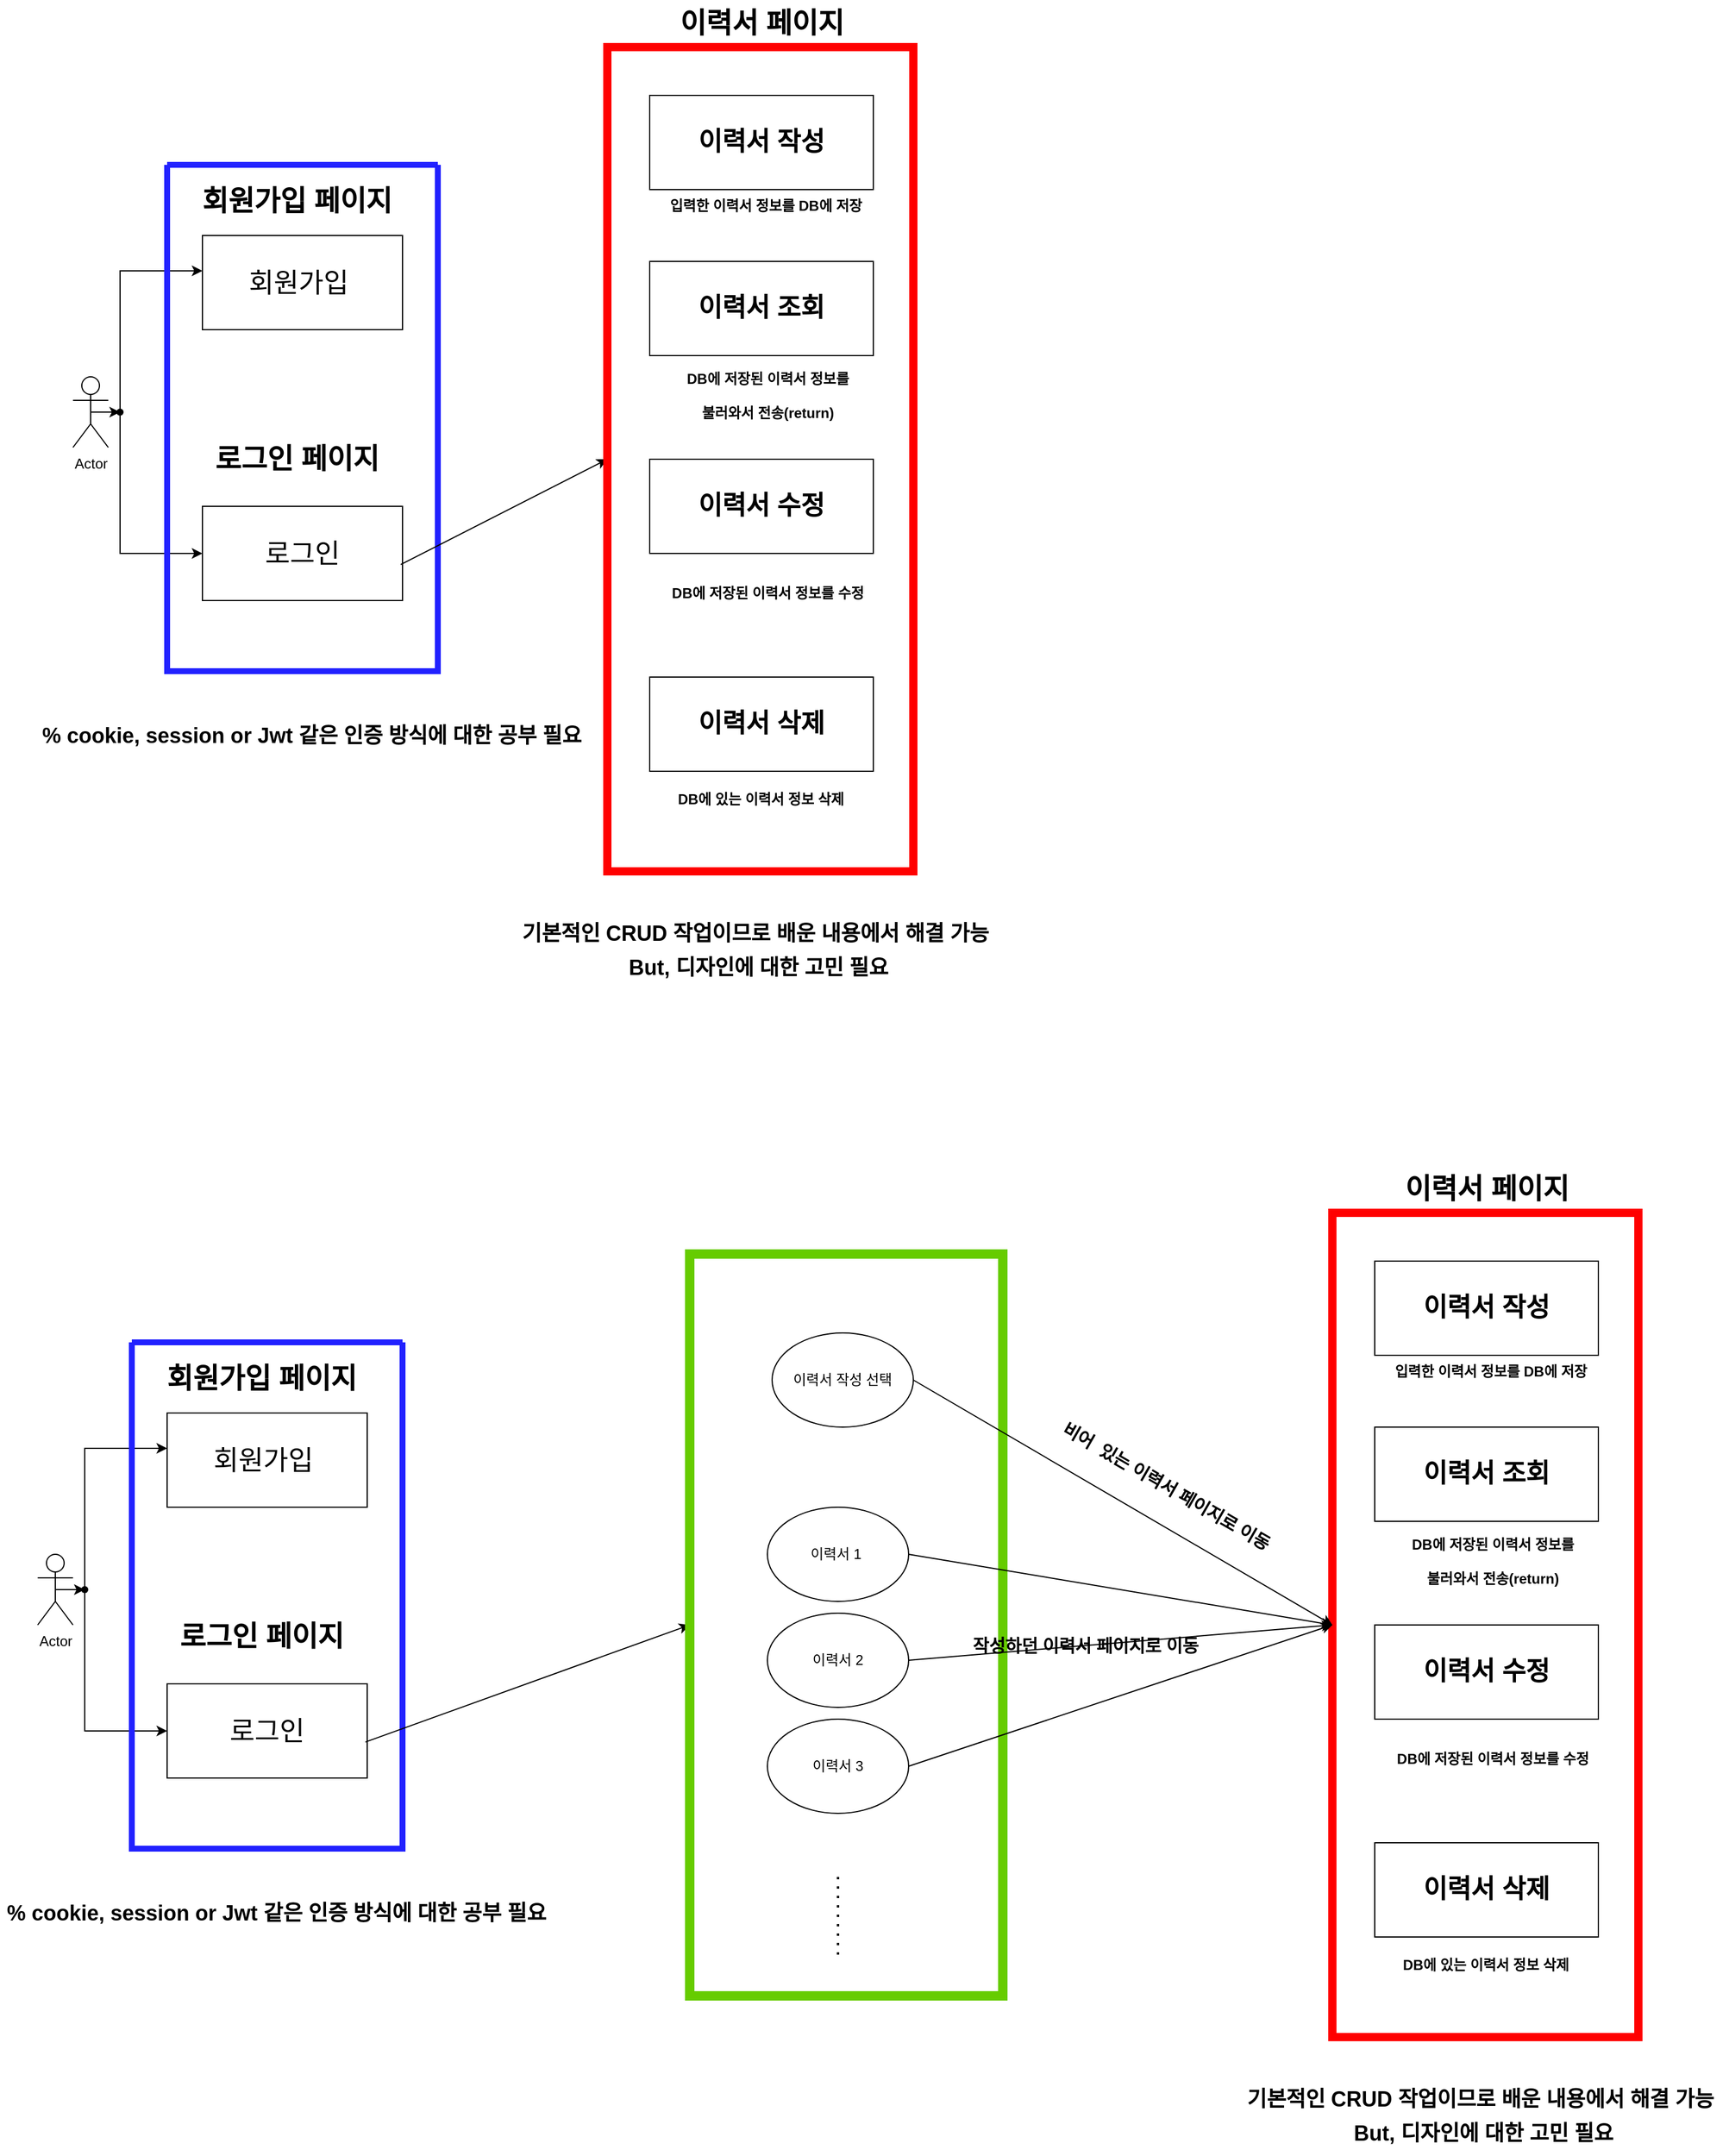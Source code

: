 <mxfile version="21.3.7" type="github">
  <diagram id="C5RBs43oDa-KdzZeNtuy" name="Page-1">
    <mxGraphModel dx="2442" dy="1924" grid="1" gridSize="10" guides="1" tooltips="1" connect="1" arrows="1" fold="1" page="1" pageScale="1" pageWidth="827" pageHeight="1169" math="0" shadow="0">
      <root>
        <mxCell id="WIyWlLk6GJQsqaUBKTNV-0" />
        <mxCell id="WIyWlLk6GJQsqaUBKTNV-1" parent="WIyWlLk6GJQsqaUBKTNV-0" />
        <mxCell id="AIsbPflcywbfL9G8iAHz-38" value="" style="edgeStyle=orthogonalEdgeStyle;rounded=0;orthogonalLoop=1;jettySize=auto;html=1;" edge="1" parent="WIyWlLk6GJQsqaUBKTNV-1">
          <mxGeometry relative="1" as="geometry">
            <mxPoint x="-700" y="-700" as="sourcePoint" />
            <mxPoint x="-630" y="-830" as="targetPoint" />
            <Array as="points">
              <mxPoint x="-700" y="-830" />
            </Array>
          </mxGeometry>
        </mxCell>
        <mxCell id="AIsbPflcywbfL9G8iAHz-39" style="edgeStyle=orthogonalEdgeStyle;rounded=0;orthogonalLoop=1;jettySize=auto;html=1;exitX=0.5;exitY=0.5;exitDx=0;exitDy=0;exitPerimeter=0;entryX=0.38;entryY=0.93;entryDx=0;entryDy=0;entryPerimeter=0;" edge="1" parent="WIyWlLk6GJQsqaUBKTNV-1" source="AIsbPflcywbfL9G8iAHz-40" target="AIsbPflcywbfL9G8iAHz-45">
          <mxGeometry relative="1" as="geometry" />
        </mxCell>
        <mxCell id="AIsbPflcywbfL9G8iAHz-40" value="Actor" style="shape=umlActor;verticalLabelPosition=bottom;verticalAlign=top;html=1;outlineConnect=0;" vertex="1" parent="WIyWlLk6GJQsqaUBKTNV-1">
          <mxGeometry x="-740" y="-740" width="30" height="60" as="geometry" />
        </mxCell>
        <mxCell id="AIsbPflcywbfL9G8iAHz-41" value="&lt;font style=&quot;font-size: 23px;&quot;&gt;회원가입&amp;nbsp;&lt;/font&gt;" style="rounded=0;whiteSpace=wrap;html=1;" vertex="1" parent="WIyWlLk6GJQsqaUBKTNV-1">
          <mxGeometry x="-630" y="-860" width="170" height="80" as="geometry" />
        </mxCell>
        <mxCell id="AIsbPflcywbfL9G8iAHz-42" value="" style="edgeStyle=orthogonalEdgeStyle;rounded=0;orthogonalLoop=1;jettySize=auto;html=1;entryX=0;entryY=0.5;entryDx=0;entryDy=0;" edge="1" parent="WIyWlLk6GJQsqaUBKTNV-1" source="AIsbPflcywbfL9G8iAHz-45" target="AIsbPflcywbfL9G8iAHz-43">
          <mxGeometry relative="1" as="geometry">
            <mxPoint x="-700" y="-710" as="sourcePoint" />
            <mxPoint x="-640" y="-590" as="targetPoint" />
            <Array as="points">
              <mxPoint x="-700" y="-590" />
            </Array>
          </mxGeometry>
        </mxCell>
        <mxCell id="AIsbPflcywbfL9G8iAHz-43" value="&lt;font style=&quot;font-size: 23px;&quot;&gt;로그인&lt;/font&gt;" style="rounded=0;whiteSpace=wrap;html=1;" vertex="1" parent="WIyWlLk6GJQsqaUBKTNV-1">
          <mxGeometry x="-630" y="-630" width="170" height="80" as="geometry" />
        </mxCell>
        <mxCell id="AIsbPflcywbfL9G8iAHz-44" value="" style="edgeStyle=orthogonalEdgeStyle;rounded=0;orthogonalLoop=1;jettySize=auto;html=1;" edge="1" parent="WIyWlLk6GJQsqaUBKTNV-1" target="AIsbPflcywbfL9G8iAHz-45">
          <mxGeometry relative="1" as="geometry">
            <mxPoint x="-700" y="-710" as="sourcePoint" />
            <mxPoint x="-620" y="-590" as="targetPoint" />
            <Array as="points" />
          </mxGeometry>
        </mxCell>
        <mxCell id="AIsbPflcywbfL9G8iAHz-45" value="" style="shape=waypoint;sketch=0;size=6;pointerEvents=1;points=[];fillColor=default;resizable=0;rotatable=0;perimeter=centerPerimeter;snapToPoint=1;verticalAlign=top;" vertex="1" parent="WIyWlLk6GJQsqaUBKTNV-1">
          <mxGeometry x="-710" y="-720" width="20" height="20" as="geometry" />
        </mxCell>
        <mxCell id="AIsbPflcywbfL9G8iAHz-46" value="" style="swimlane;startSize=0;strokeWidth=5;strokeColor=#2121FF;" vertex="1" parent="WIyWlLk6GJQsqaUBKTNV-1">
          <mxGeometry x="-660" y="-920" width="230" height="430" as="geometry" />
        </mxCell>
        <mxCell id="AIsbPflcywbfL9G8iAHz-60" value="회원가입 페이지" style="text;strokeColor=none;fillColor=none;html=1;fontSize=24;fontStyle=1;verticalAlign=middle;align=center;" vertex="1" parent="AIsbPflcywbfL9G8iAHz-46">
          <mxGeometry x="60" y="11" width="100" height="40" as="geometry" />
        </mxCell>
        <mxCell id="AIsbPflcywbfL9G8iAHz-61" value="로그인 페이지" style="text;strokeColor=none;fillColor=none;html=1;fontSize=24;fontStyle=1;verticalAlign=middle;align=center;" vertex="1" parent="AIsbPflcywbfL9G8iAHz-46">
          <mxGeometry x="60" y="230" width="100" height="40" as="geometry" />
        </mxCell>
        <mxCell id="AIsbPflcywbfL9G8iAHz-47" value="&lt;font style=&quot;font-size: 18px;&quot;&gt;&lt;font style=&quot;font-size: 18px;&quot;&gt;&amp;nbsp;% cookie, session or Jwt 같은 인증 방식에 대한 공부 필요&lt;/font&gt;&amp;nbsp;&amp;nbsp;&lt;/font&gt;" style="text;strokeColor=none;fillColor=none;html=1;fontSize=24;fontStyle=1;verticalAlign=middle;align=center;" vertex="1" parent="WIyWlLk6GJQsqaUBKTNV-1">
          <mxGeometry x="-660" y="-480" width="250" height="85" as="geometry" />
        </mxCell>
        <mxCell id="AIsbPflcywbfL9G8iAHz-48" value="" style="endArrow=classic;html=1;rounded=0;exitX=0.991;exitY=0.618;exitDx=0;exitDy=0;exitPerimeter=0;entryX=0;entryY=0.5;entryDx=0;entryDy=0;" edge="1" parent="WIyWlLk6GJQsqaUBKTNV-1" source="AIsbPflcywbfL9G8iAHz-43" target="AIsbPflcywbfL9G8iAHz-49">
          <mxGeometry width="50" height="50" relative="1" as="geometry">
            <mxPoint x="-380" y="-720" as="sourcePoint" />
            <mxPoint x="-330" y="-710" as="targetPoint" />
            <Array as="points" />
          </mxGeometry>
        </mxCell>
        <mxCell id="AIsbPflcywbfL9G8iAHz-49" value="" style="rounded=0;whiteSpace=wrap;html=1;strokeColor=#FF0000;strokeWidth=7;" vertex="1" parent="WIyWlLk6GJQsqaUBKTNV-1">
          <mxGeometry x="-286" y="-1020" width="260" height="700" as="geometry" />
        </mxCell>
        <mxCell id="AIsbPflcywbfL9G8iAHz-50" value="&lt;font style=&quot;font-size: 22px;&quot;&gt;&lt;b&gt;이력서 작성&lt;/b&gt;&lt;/font&gt;" style="rounded=0;whiteSpace=wrap;html=1;" vertex="1" parent="WIyWlLk6GJQsqaUBKTNV-1">
          <mxGeometry x="-250" y="-979" width="190" height="80" as="geometry" />
        </mxCell>
        <mxCell id="AIsbPflcywbfL9G8iAHz-51" value="&lt;font style=&quot;font-size: 12px;&quot;&gt;입력한 이력서 정보를 DB에 저장&amp;nbsp;&lt;/font&gt;" style="text;strokeColor=none;fillColor=none;html=1;fontSize=24;fontStyle=1;verticalAlign=middle;align=center;" vertex="1" parent="WIyWlLk6GJQsqaUBKTNV-1">
          <mxGeometry x="-210" y="-909" width="120" height="40" as="geometry" />
        </mxCell>
        <mxCell id="AIsbPflcywbfL9G8iAHz-52" value="&lt;font style=&quot;font-size: 22px;&quot;&gt;&lt;b&gt;이력서 조회&lt;/b&gt;&lt;/font&gt;" style="rounded=0;whiteSpace=wrap;html=1;" vertex="1" parent="WIyWlLk6GJQsqaUBKTNV-1">
          <mxGeometry x="-250" y="-838" width="190" height="80" as="geometry" />
        </mxCell>
        <mxCell id="AIsbPflcywbfL9G8iAHz-53" value="&lt;span style=&quot;font-size: 12px;&quot;&gt;DB에 저장된 이력서 정보를 &lt;br&gt;불러와서 전송(return)&lt;/span&gt;" style="text;strokeColor=none;fillColor=none;html=1;fontSize=24;fontStyle=1;verticalAlign=middle;align=center;" vertex="1" parent="WIyWlLk6GJQsqaUBKTNV-1">
          <mxGeometry x="-350" y="-748" width="400" height="40" as="geometry" />
        </mxCell>
        <mxCell id="AIsbPflcywbfL9G8iAHz-54" value="&lt;font style=&quot;font-size: 22px;&quot;&gt;&lt;b&gt;이력서 수정&lt;/b&gt;&lt;/font&gt;" style="rounded=0;whiteSpace=wrap;html=1;" vertex="1" parent="WIyWlLk6GJQsqaUBKTNV-1">
          <mxGeometry x="-250" y="-670" width="190" height="80" as="geometry" />
        </mxCell>
        <mxCell id="AIsbPflcywbfL9G8iAHz-55" value="&lt;span style=&quot;font-size: 12px;&quot;&gt;DB에 저장된 이력서 정보를&amp;nbsp;수정&lt;br&gt;&lt;/span&gt;" style="text;strokeColor=none;fillColor=none;html=1;fontSize=24;fontStyle=1;verticalAlign=middle;align=center;" vertex="1" parent="WIyWlLk6GJQsqaUBKTNV-1">
          <mxGeometry x="-350" y="-580" width="400" height="40" as="geometry" />
        </mxCell>
        <mxCell id="AIsbPflcywbfL9G8iAHz-56" style="edgeStyle=orthogonalEdgeStyle;rounded=0;orthogonalLoop=1;jettySize=auto;html=1;exitX=0.5;exitY=1;exitDx=0;exitDy=0;" edge="1" parent="WIyWlLk6GJQsqaUBKTNV-1" source="AIsbPflcywbfL9G8iAHz-49" target="AIsbPflcywbfL9G8iAHz-49">
          <mxGeometry relative="1" as="geometry" />
        </mxCell>
        <mxCell id="AIsbPflcywbfL9G8iAHz-57" value="&lt;font style=&quot;font-size: 22px;&quot;&gt;&lt;b&gt;이력서 삭제&lt;/b&gt;&lt;/font&gt;" style="rounded=0;whiteSpace=wrap;html=1;" vertex="1" parent="WIyWlLk6GJQsqaUBKTNV-1">
          <mxGeometry x="-250" y="-485" width="190" height="80" as="geometry" />
        </mxCell>
        <mxCell id="AIsbPflcywbfL9G8iAHz-58" value="&lt;span style=&quot;font-size: 12px;&quot;&gt;DB에 있는 이력서 정보 삭제&lt;/span&gt;" style="text;strokeColor=none;fillColor=none;html=1;fontSize=24;fontStyle=1;verticalAlign=middle;align=center;" vertex="1" parent="WIyWlLk6GJQsqaUBKTNV-1">
          <mxGeometry x="-356" y="-405" width="400" height="40" as="geometry" />
        </mxCell>
        <mxCell id="AIsbPflcywbfL9G8iAHz-59" value="&lt;font style=&quot;font-size: 18px;&quot;&gt;기본적인 CRUD 작업이므로 배운 내용에서 해결 가능&amp;nbsp;&lt;br&gt;But, 디자인에 대한 고민 필요&lt;/font&gt;" style="text;strokeColor=none;fillColor=none;html=1;fontSize=24;fontStyle=1;verticalAlign=middle;align=center;" vertex="1" parent="WIyWlLk6GJQsqaUBKTNV-1">
          <mxGeometry x="-286" y="-290" width="256" height="70" as="geometry" />
        </mxCell>
        <mxCell id="AIsbPflcywbfL9G8iAHz-63" value="이력서 페이지" style="text;strokeColor=none;fillColor=none;html=1;fontSize=24;fontStyle=1;verticalAlign=middle;align=center;" vertex="1" parent="WIyWlLk6GJQsqaUBKTNV-1">
          <mxGeometry x="-205" y="-1060" width="100" height="40" as="geometry" />
        </mxCell>
        <mxCell id="AIsbPflcywbfL9G8iAHz-64" value="" style="edgeStyle=orthogonalEdgeStyle;rounded=0;orthogonalLoop=1;jettySize=auto;html=1;" edge="1" parent="WIyWlLk6GJQsqaUBKTNV-1">
          <mxGeometry relative="1" as="geometry">
            <mxPoint x="-730" y="300" as="sourcePoint" />
            <mxPoint x="-660" y="170" as="targetPoint" />
            <Array as="points">
              <mxPoint x="-730" y="170" />
            </Array>
          </mxGeometry>
        </mxCell>
        <mxCell id="AIsbPflcywbfL9G8iAHz-65" style="edgeStyle=orthogonalEdgeStyle;rounded=0;orthogonalLoop=1;jettySize=auto;html=1;exitX=0.5;exitY=0.5;exitDx=0;exitDy=0;exitPerimeter=0;entryX=0.38;entryY=0.93;entryDx=0;entryDy=0;entryPerimeter=0;" edge="1" parent="WIyWlLk6GJQsqaUBKTNV-1" source="AIsbPflcywbfL9G8iAHz-66" target="AIsbPflcywbfL9G8iAHz-71">
          <mxGeometry relative="1" as="geometry" />
        </mxCell>
        <mxCell id="AIsbPflcywbfL9G8iAHz-66" value="Actor" style="shape=umlActor;verticalLabelPosition=bottom;verticalAlign=top;html=1;outlineConnect=0;" vertex="1" parent="WIyWlLk6GJQsqaUBKTNV-1">
          <mxGeometry x="-770" y="260" width="30" height="60" as="geometry" />
        </mxCell>
        <mxCell id="AIsbPflcywbfL9G8iAHz-67" value="&lt;font style=&quot;font-size: 23px;&quot;&gt;회원가입&amp;nbsp;&lt;/font&gt;" style="rounded=0;whiteSpace=wrap;html=1;" vertex="1" parent="WIyWlLk6GJQsqaUBKTNV-1">
          <mxGeometry x="-660" y="140" width="170" height="80" as="geometry" />
        </mxCell>
        <mxCell id="AIsbPflcywbfL9G8iAHz-68" value="" style="edgeStyle=orthogonalEdgeStyle;rounded=0;orthogonalLoop=1;jettySize=auto;html=1;entryX=0;entryY=0.5;entryDx=0;entryDy=0;" edge="1" parent="WIyWlLk6GJQsqaUBKTNV-1" source="AIsbPflcywbfL9G8iAHz-71" target="AIsbPflcywbfL9G8iAHz-69">
          <mxGeometry relative="1" as="geometry">
            <mxPoint x="-730" y="290" as="sourcePoint" />
            <mxPoint x="-670" y="410" as="targetPoint" />
            <Array as="points">
              <mxPoint x="-730" y="410" />
            </Array>
          </mxGeometry>
        </mxCell>
        <mxCell id="AIsbPflcywbfL9G8iAHz-69" value="&lt;font style=&quot;font-size: 23px;&quot;&gt;로그인&lt;/font&gt;" style="rounded=0;whiteSpace=wrap;html=1;" vertex="1" parent="WIyWlLk6GJQsqaUBKTNV-1">
          <mxGeometry x="-660" y="370" width="170" height="80" as="geometry" />
        </mxCell>
        <mxCell id="AIsbPflcywbfL9G8iAHz-70" value="" style="edgeStyle=orthogonalEdgeStyle;rounded=0;orthogonalLoop=1;jettySize=auto;html=1;" edge="1" parent="WIyWlLk6GJQsqaUBKTNV-1" target="AIsbPflcywbfL9G8iAHz-71">
          <mxGeometry relative="1" as="geometry">
            <mxPoint x="-730" y="290" as="sourcePoint" />
            <mxPoint x="-650" y="410" as="targetPoint" />
            <Array as="points" />
          </mxGeometry>
        </mxCell>
        <mxCell id="AIsbPflcywbfL9G8iAHz-71" value="" style="shape=waypoint;sketch=0;size=6;pointerEvents=1;points=[];fillColor=default;resizable=0;rotatable=0;perimeter=centerPerimeter;snapToPoint=1;verticalAlign=top;" vertex="1" parent="WIyWlLk6GJQsqaUBKTNV-1">
          <mxGeometry x="-740" y="280" width="20" height="20" as="geometry" />
        </mxCell>
        <mxCell id="AIsbPflcywbfL9G8iAHz-72" value="" style="swimlane;startSize=0;strokeWidth=5;strokeColor=#2121FF;" vertex="1" parent="WIyWlLk6GJQsqaUBKTNV-1">
          <mxGeometry x="-690" y="80" width="230" height="430" as="geometry" />
        </mxCell>
        <mxCell id="AIsbPflcywbfL9G8iAHz-73" value="회원가입 페이지" style="text;strokeColor=none;fillColor=none;html=1;fontSize=24;fontStyle=1;verticalAlign=middle;align=center;" vertex="1" parent="AIsbPflcywbfL9G8iAHz-72">
          <mxGeometry x="60" y="11" width="100" height="40" as="geometry" />
        </mxCell>
        <mxCell id="AIsbPflcywbfL9G8iAHz-74" value="로그인 페이지" style="text;strokeColor=none;fillColor=none;html=1;fontSize=24;fontStyle=1;verticalAlign=middle;align=center;" vertex="1" parent="AIsbPflcywbfL9G8iAHz-72">
          <mxGeometry x="60" y="230" width="100" height="40" as="geometry" />
        </mxCell>
        <mxCell id="AIsbPflcywbfL9G8iAHz-75" value="&lt;font style=&quot;font-size: 18px;&quot;&gt;&lt;font style=&quot;font-size: 18px;&quot;&gt;&amp;nbsp;% cookie, session or Jwt 같은 인증 방식에 대한 공부 필요&lt;/font&gt;&amp;nbsp;&amp;nbsp;&lt;/font&gt;" style="text;strokeColor=none;fillColor=none;html=1;fontSize=24;fontStyle=1;verticalAlign=middle;align=center;" vertex="1" parent="WIyWlLk6GJQsqaUBKTNV-1">
          <mxGeometry x="-690" y="520" width="250" height="85" as="geometry" />
        </mxCell>
        <mxCell id="AIsbPflcywbfL9G8iAHz-76" value="" style="endArrow=classic;html=1;rounded=0;exitX=0.991;exitY=0.618;exitDx=0;exitDy=0;exitPerimeter=0;entryX=0;entryY=0.5;entryDx=0;entryDy=0;" edge="1" parent="WIyWlLk6GJQsqaUBKTNV-1" source="AIsbPflcywbfL9G8iAHz-69" target="AIsbPflcywbfL9G8iAHz-89">
          <mxGeometry width="50" height="50" relative="1" as="geometry">
            <mxPoint x="-410" y="280" as="sourcePoint" />
            <mxPoint x="-240" y="300" as="targetPoint" />
            <Array as="points" />
          </mxGeometry>
        </mxCell>
        <mxCell id="AIsbPflcywbfL9G8iAHz-77" value="" style="rounded=0;whiteSpace=wrap;html=1;strokeColor=#FF0000;strokeWidth=7;" vertex="1" parent="WIyWlLk6GJQsqaUBKTNV-1">
          <mxGeometry x="330" y="-30" width="260" height="700" as="geometry" />
        </mxCell>
        <mxCell id="AIsbPflcywbfL9G8iAHz-78" value="&lt;font style=&quot;font-size: 22px;&quot;&gt;&lt;b&gt;이력서 작성&lt;/b&gt;&lt;/font&gt;" style="rounded=0;whiteSpace=wrap;html=1;" vertex="1" parent="WIyWlLk6GJQsqaUBKTNV-1">
          <mxGeometry x="366" y="11" width="190" height="80" as="geometry" />
        </mxCell>
        <mxCell id="AIsbPflcywbfL9G8iAHz-79" value="&lt;font style=&quot;font-size: 12px;&quot;&gt;입력한 이력서 정보를 DB에 저장&amp;nbsp;&lt;/font&gt;" style="text;strokeColor=none;fillColor=none;html=1;fontSize=24;fontStyle=1;verticalAlign=middle;align=center;" vertex="1" parent="WIyWlLk6GJQsqaUBKTNV-1">
          <mxGeometry x="406" y="81" width="120" height="40" as="geometry" />
        </mxCell>
        <mxCell id="AIsbPflcywbfL9G8iAHz-80" value="&lt;font style=&quot;font-size: 22px;&quot;&gt;&lt;b&gt;이력서 조회&lt;/b&gt;&lt;/font&gt;" style="rounded=0;whiteSpace=wrap;html=1;" vertex="1" parent="WIyWlLk6GJQsqaUBKTNV-1">
          <mxGeometry x="366" y="152" width="190" height="80" as="geometry" />
        </mxCell>
        <mxCell id="AIsbPflcywbfL9G8iAHz-81" value="&lt;span style=&quot;font-size: 12px;&quot;&gt;DB에 저장된 이력서 정보를 &lt;br&gt;불러와서 전송(return)&lt;/span&gt;" style="text;strokeColor=none;fillColor=none;html=1;fontSize=24;fontStyle=1;verticalAlign=middle;align=center;" vertex="1" parent="WIyWlLk6GJQsqaUBKTNV-1">
          <mxGeometry x="266" y="242" width="400" height="40" as="geometry" />
        </mxCell>
        <mxCell id="AIsbPflcywbfL9G8iAHz-82" value="&lt;font style=&quot;font-size: 22px;&quot;&gt;&lt;b&gt;이력서 수정&lt;/b&gt;&lt;/font&gt;" style="rounded=0;whiteSpace=wrap;html=1;" vertex="1" parent="WIyWlLk6GJQsqaUBKTNV-1">
          <mxGeometry x="366" y="320" width="190" height="80" as="geometry" />
        </mxCell>
        <mxCell id="AIsbPflcywbfL9G8iAHz-83" value="&lt;span style=&quot;font-size: 12px;&quot;&gt;DB에 저장된 이력서 정보를&amp;nbsp;수정&lt;br&gt;&lt;/span&gt;" style="text;strokeColor=none;fillColor=none;html=1;fontSize=24;fontStyle=1;verticalAlign=middle;align=center;" vertex="1" parent="WIyWlLk6GJQsqaUBKTNV-1">
          <mxGeometry x="266" y="410" width="400" height="40" as="geometry" />
        </mxCell>
        <mxCell id="AIsbPflcywbfL9G8iAHz-84" style="edgeStyle=orthogonalEdgeStyle;rounded=0;orthogonalLoop=1;jettySize=auto;html=1;exitX=0.5;exitY=1;exitDx=0;exitDy=0;" edge="1" parent="WIyWlLk6GJQsqaUBKTNV-1" source="AIsbPflcywbfL9G8iAHz-77" target="AIsbPflcywbfL9G8iAHz-77">
          <mxGeometry relative="1" as="geometry" />
        </mxCell>
        <mxCell id="AIsbPflcywbfL9G8iAHz-85" value="&lt;font style=&quot;font-size: 22px;&quot;&gt;&lt;b&gt;이력서 삭제&lt;/b&gt;&lt;/font&gt;" style="rounded=0;whiteSpace=wrap;html=1;" vertex="1" parent="WIyWlLk6GJQsqaUBKTNV-1">
          <mxGeometry x="366" y="505" width="190" height="80" as="geometry" />
        </mxCell>
        <mxCell id="AIsbPflcywbfL9G8iAHz-86" value="&lt;span style=&quot;font-size: 12px;&quot;&gt;DB에 있는 이력서 정보 삭제&lt;/span&gt;" style="text;strokeColor=none;fillColor=none;html=1;fontSize=24;fontStyle=1;verticalAlign=middle;align=center;" vertex="1" parent="WIyWlLk6GJQsqaUBKTNV-1">
          <mxGeometry x="260" y="585" width="400" height="40" as="geometry" />
        </mxCell>
        <mxCell id="AIsbPflcywbfL9G8iAHz-87" value="&lt;font style=&quot;font-size: 18px;&quot;&gt;기본적인 CRUD 작업이므로 배운 내용에서 해결 가능&amp;nbsp;&lt;br&gt;But, 디자인에 대한 고민 필요&lt;/font&gt;" style="text;strokeColor=none;fillColor=none;html=1;fontSize=24;fontStyle=1;verticalAlign=middle;align=center;" vertex="1" parent="WIyWlLk6GJQsqaUBKTNV-1">
          <mxGeometry x="330" y="700" width="256" height="70" as="geometry" />
        </mxCell>
        <mxCell id="AIsbPflcywbfL9G8iAHz-88" value="이력서 페이지" style="text;strokeColor=none;fillColor=none;html=1;fontSize=24;fontStyle=1;verticalAlign=middle;align=center;" vertex="1" parent="WIyWlLk6GJQsqaUBKTNV-1">
          <mxGeometry x="411" y="-70" width="100" height="40" as="geometry" />
        </mxCell>
        <mxCell id="AIsbPflcywbfL9G8iAHz-89" value="" style="rounded=0;whiteSpace=wrap;html=1;strokeWidth=8;strokeColor=#66CC00;" vertex="1" parent="WIyWlLk6GJQsqaUBKTNV-1">
          <mxGeometry x="-216" y="5" width="266" height="630" as="geometry" />
        </mxCell>
        <mxCell id="AIsbPflcywbfL9G8iAHz-90" value="" style="endArrow=classic;html=1;rounded=0;entryX=0;entryY=0.5;entryDx=0;entryDy=0;exitX=1;exitY=0.5;exitDx=0;exitDy=0;" edge="1" parent="WIyWlLk6GJQsqaUBKTNV-1" source="AIsbPflcywbfL9G8iAHz-92" target="AIsbPflcywbfL9G8iAHz-77">
          <mxGeometry width="50" height="50" relative="1" as="geometry">
            <mxPoint x="-150" y="400" as="sourcePoint" />
            <mxPoint x="-100" y="350" as="targetPoint" />
          </mxGeometry>
        </mxCell>
        <mxCell id="AIsbPflcywbfL9G8iAHz-92" value="이력서 작성 선택" style="ellipse;whiteSpace=wrap;html=1;" vertex="1" parent="WIyWlLk6GJQsqaUBKTNV-1">
          <mxGeometry x="-146" y="72" width="120" height="80" as="geometry" />
        </mxCell>
        <mxCell id="AIsbPflcywbfL9G8iAHz-93" value="이력서 1&amp;nbsp;" style="ellipse;whiteSpace=wrap;html=1;" vertex="1" parent="WIyWlLk6GJQsqaUBKTNV-1">
          <mxGeometry x="-150" y="220" width="120" height="80" as="geometry" />
        </mxCell>
        <mxCell id="AIsbPflcywbfL9G8iAHz-94" value="이력서 2" style="ellipse;whiteSpace=wrap;html=1;" vertex="1" parent="WIyWlLk6GJQsqaUBKTNV-1">
          <mxGeometry x="-150" y="310" width="120" height="80" as="geometry" />
        </mxCell>
        <mxCell id="AIsbPflcywbfL9G8iAHz-95" value="이력서 3" style="ellipse;whiteSpace=wrap;html=1;" vertex="1" parent="WIyWlLk6GJQsqaUBKTNV-1">
          <mxGeometry x="-150" y="400" width="120" height="80" as="geometry" />
        </mxCell>
        <mxCell id="AIsbPflcywbfL9G8iAHz-96" value="" style="endArrow=none;dashed=1;html=1;dashPattern=1 3;strokeWidth=2;rounded=0;" edge="1" parent="WIyWlLk6GJQsqaUBKTNV-1">
          <mxGeometry width="50" height="50" relative="1" as="geometry">
            <mxPoint x="-90" y="600" as="sourcePoint" />
            <mxPoint x="-90" y="530" as="targetPoint" />
          </mxGeometry>
        </mxCell>
        <mxCell id="AIsbPflcywbfL9G8iAHz-97" value="&lt;font style=&quot;font-size: 15px;&quot;&gt;비어&amp;nbsp; 있는 이력서 페이지로 이동&lt;/font&gt;" style="text;strokeColor=none;fillColor=none;html=1;fontSize=24;fontStyle=1;verticalAlign=middle;align=center;rotation=30;" vertex="1" parent="WIyWlLk6GJQsqaUBKTNV-1">
          <mxGeometry x="140" y="180" width="100" height="40" as="geometry" />
        </mxCell>
        <mxCell id="AIsbPflcywbfL9G8iAHz-98" value="" style="endArrow=classic;html=1;rounded=0;exitX=1;exitY=0.5;exitDx=0;exitDy=0;" edge="1" parent="WIyWlLk6GJQsqaUBKTNV-1" source="AIsbPflcywbfL9G8iAHz-95">
          <mxGeometry width="50" height="50" relative="1" as="geometry">
            <mxPoint x="-30" y="440" as="sourcePoint" />
            <mxPoint x="330" y="320" as="targetPoint" />
          </mxGeometry>
        </mxCell>
        <mxCell id="AIsbPflcywbfL9G8iAHz-99" value="" style="endArrow=classic;html=1;rounded=0;entryX=0;entryY=0.5;entryDx=0;entryDy=0;exitX=1;exitY=0.5;exitDx=0;exitDy=0;" edge="1" parent="WIyWlLk6GJQsqaUBKTNV-1" source="AIsbPflcywbfL9G8iAHz-94" target="AIsbPflcywbfL9G8iAHz-77">
          <mxGeometry width="50" height="50" relative="1" as="geometry">
            <mxPoint x="-10" y="350" as="sourcePoint" />
            <mxPoint x="20" y="300" as="targetPoint" />
          </mxGeometry>
        </mxCell>
        <mxCell id="AIsbPflcywbfL9G8iAHz-100" value="" style="endArrow=classic;html=1;rounded=0;exitX=1;exitY=0.5;exitDx=0;exitDy=0;entryX=0;entryY=0.5;entryDx=0;entryDy=0;" edge="1" parent="WIyWlLk6GJQsqaUBKTNV-1" source="AIsbPflcywbfL9G8iAHz-93" target="AIsbPflcywbfL9G8iAHz-77">
          <mxGeometry width="50" height="50" relative="1" as="geometry">
            <mxPoint x="-20" y="380" as="sourcePoint" />
            <mxPoint x="30" y="330" as="targetPoint" />
            <Array as="points" />
          </mxGeometry>
        </mxCell>
        <mxCell id="AIsbPflcywbfL9G8iAHz-101" value="&lt;font style=&quot;font-size: 15px;&quot;&gt;작성하던 이력서 페이지로 이동&lt;/font&gt;" style="text;strokeColor=none;fillColor=none;html=1;fontSize=24;fontStyle=1;verticalAlign=middle;align=center;" vertex="1" parent="WIyWlLk6GJQsqaUBKTNV-1">
          <mxGeometry x="60" y="310" width="120" height="50" as="geometry" />
        </mxCell>
      </root>
    </mxGraphModel>
  </diagram>
</mxfile>
